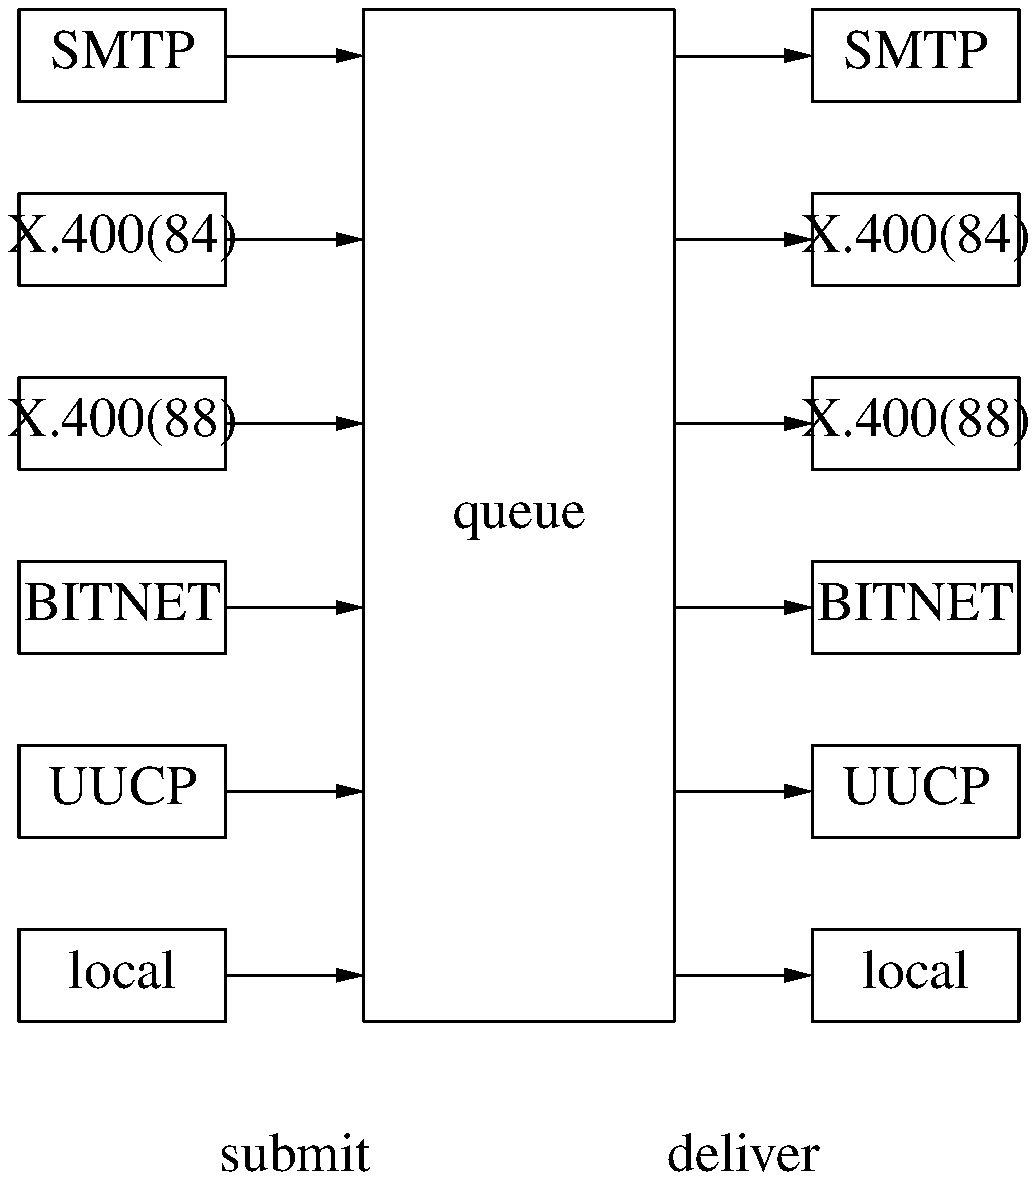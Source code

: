 .PS 5i
.ps 20
## figure 6
boxht	=	2*boxht/3
lineht	=	2*lineht/3
##
B1:	box "SMTP"
	arrow from B1.e to (B1.e.x+linewid, B1.e.y)
B2:	box "X.400(84)" with .n at (B1.s.x, B1.s.y-lineht)
	arrow from B2.e to (B2.e.x+linewid, B2.e.y)
B3:	box "X.400(88)" with .n at (B2.s.x, B2.s.y-lineht)
	arrow from B3.e to (B3.e.x+linewid, B3.e.y)
B4:	box "BITNET" with .n at (B3.s.x, B3.s.y-lineht)
	arrow from B4.e to (B4.e.x+linewid, B4.e.y)
B5:	box "UUCP" with .n at (B4.s.x, B4.s.y-lineht)
	arrow from B5.e to (B5.e.x+linewid, B5.e.y)
B6:	box "local" with .n at (B5.s.x, B5.s.y-lineht)
	arrow from B6.e to (B6.e.x+linewid, B6.e.y)
##
Q1:	box "queue" \
	    width 3*boxwid/2 height B1.n.y-B6.s.y \
	    with .nw at (B1.ne.x+linewid, B1.ne.y)
##
D1:	box "SMTP" with .nw at (Q1.ne.x+linewid, Q1.ne.y)
	arrow from (D1.w.x-linewid, D1.w.y) to D1.w
D2:	box "X.400(84)" with .n at (D1.s.x, D1.s.y-lineht)
	arrow from (D2.w.x-linewid, D2.w.y) to D2.w
D3:	box "X.400(88)" with .n at (D2.s.x, D2.s.y-lineht)
	arrow from (D3.w.x-linewid, D3.w.y) to D3.w
D4:	box "BITNET" with .n at (D3.s.x, D3.s.y-lineht)
	arrow from (D4.w.x-linewid, D4.w.y) to D4.w
D5:	box "UUCP" with .n at (D4.s.x, D4.s.y-lineht)
	arrow from (D5.w.x-linewid, D5.w.y) to D5.w
D6:	box "local" with .n at (D5.s.x, D5.s.y-lineht)
	arrow from (D6.w.x-linewid, D6.w.y) to D6.w
##
	box invis "submit" with .n at ((B6.e.x+Q1.w.x)/2, B6.s.y-lineht)
	box invis "deliver" with .n at ((Q1.e.x+D6.w.x)/2, D6.s.y-lineht)
.PE
